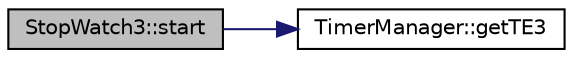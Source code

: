 digraph G
{
  edge [fontname="Helvetica",fontsize="10",labelfontname="Helvetica",labelfontsize="10"];
  node [fontname="Helvetica",fontsize="10",shape=record];
  rankdir=LR;
  Node1 [label="StopWatch3::start",height=0.2,width=0.4,color="black", fillcolor="grey75", style="filled" fontcolor="black"];
  Node1 -> Node2 [color="midnightblue",fontsize="10",style="solid",fontname="Helvetica"];
  Node2 [label="TimerManager::getTE3",height=0.2,width=0.4,color="black", fillcolor="white", style="filled",URL="$class_timer_manager.html#aadf54b7a2e86e8eaedece521ed5f118d"];
}
